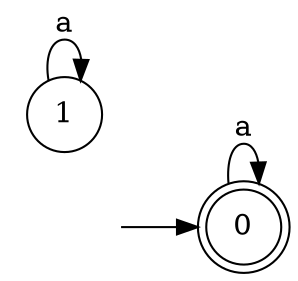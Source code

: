 digraph {
  rankdir=LR;
  0 [label="0", shape = doublecircle];
  0 -> 0 [label="a"];
  1 [label="1", shape = circle];
  1 -> 1 [label="a"];
  2 [label="", shape = plaintext];
  2 -> 0 [label=""];
}
